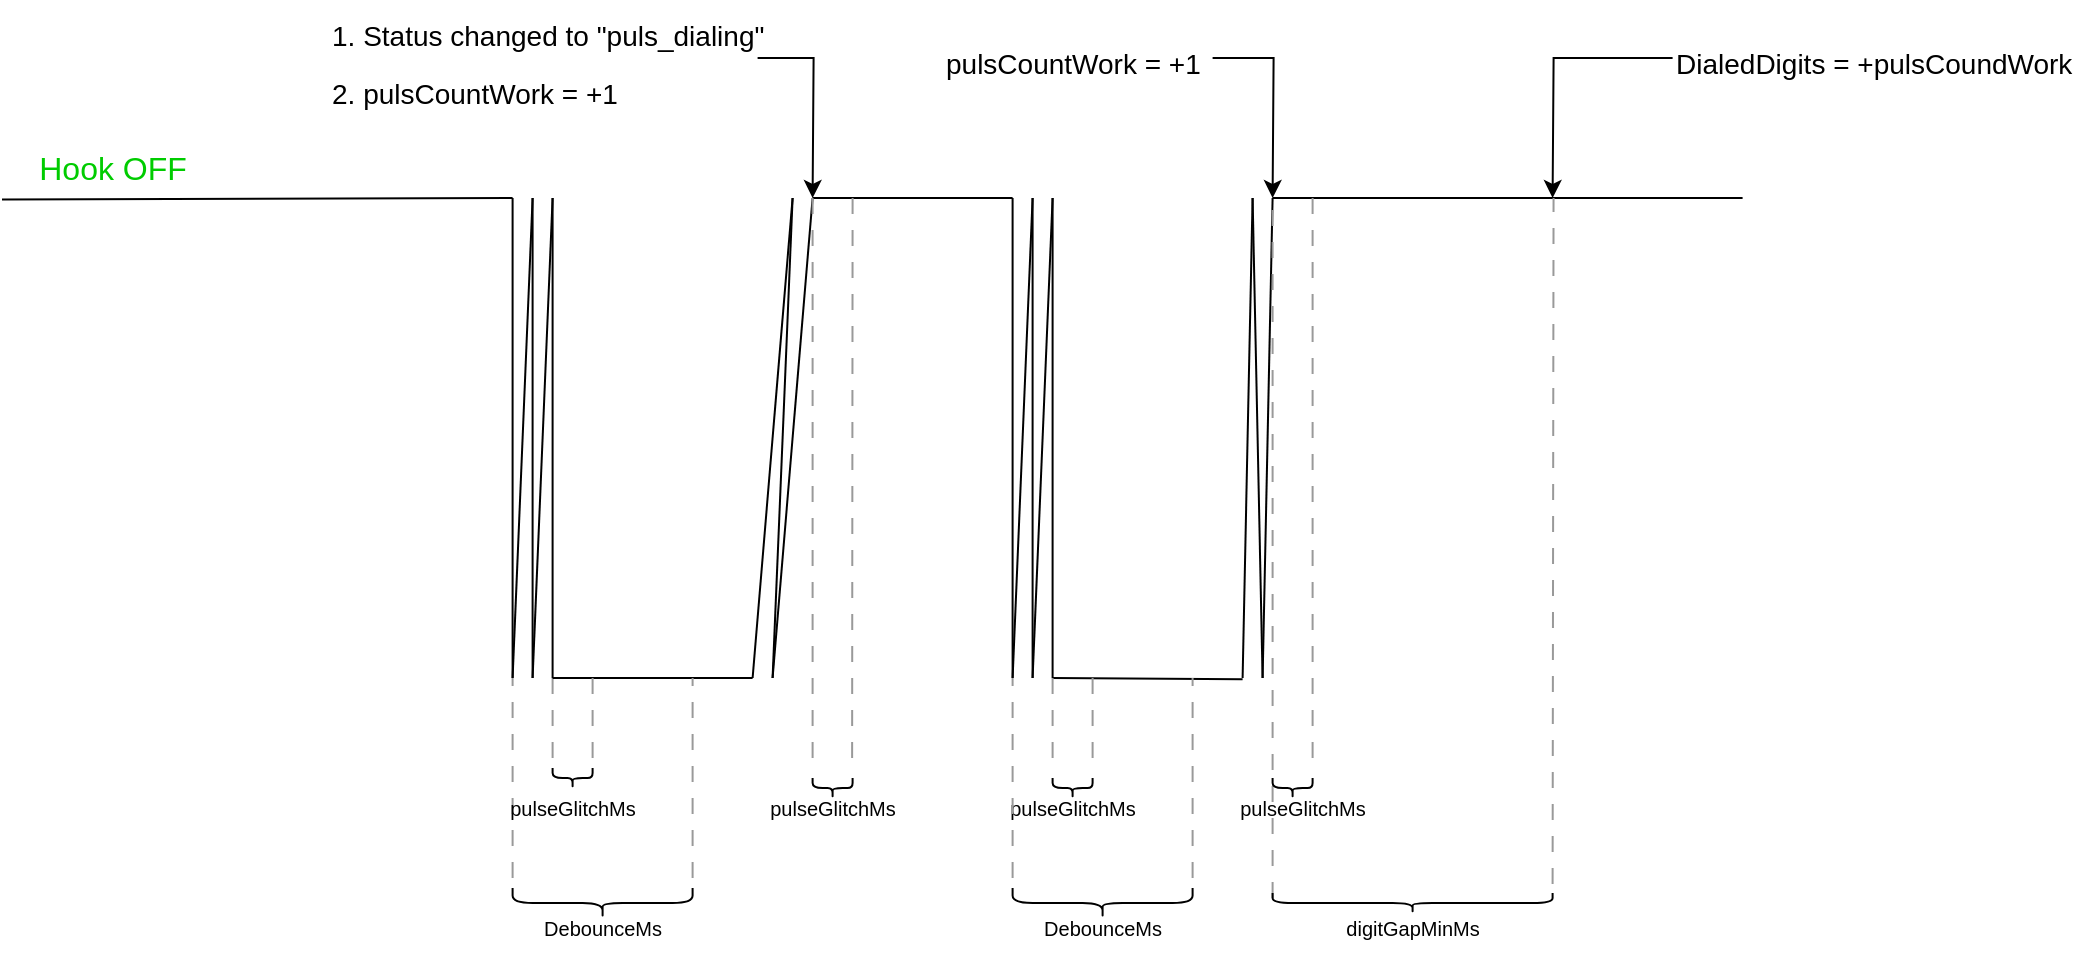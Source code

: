 <mxfile version="28.2.0">
  <diagram name="Page-1" id="yUf-vztI2cLMn1IxQAQ2">
    <mxGraphModel dx="1359" dy="756" grid="1" gridSize="10" guides="1" tooltips="1" connect="1" arrows="1" fold="1" page="1" pageScale="1" pageWidth="1169" pageHeight="827" math="0" shadow="0">
      <root>
        <mxCell id="0" />
        <mxCell id="1" parent="0" />
        <mxCell id="AHkwNyY9whoKdCYTfrnO-126" value="&lt;span style=&quot;font-size: 10px;&quot;&gt;digitGapMinMs&lt;/span&gt;" style="text;html=1;align=center;verticalAlign=middle;resizable=0;points=[];autosize=1;strokeColor=none;fillColor=none;" vertex="1" parent="1">
          <mxGeometry x="730.3" y="560" width="90" height="30" as="geometry" />
        </mxCell>
        <mxCell id="AHkwNyY9whoKdCYTfrnO-11" value="" style="endArrow=none;html=1;rounded=0;exitX=-0.053;exitY=0.357;exitDx=0;exitDy=0;exitPerimeter=0;" edge="1" parent="1">
          <mxGeometry width="50" height="50" relative="1" as="geometry">
            <mxPoint x="70.0" y="210.71" as="sourcePoint" />
            <mxPoint x="325.3" y="210" as="targetPoint" />
          </mxGeometry>
        </mxCell>
        <mxCell id="AHkwNyY9whoKdCYTfrnO-33" value="" style="endArrow=none;html=1;rounded=0;dashed=1;dashPattern=8 8;strokeColor=#999999;" edge="1" parent="1">
          <mxGeometry width="50" height="50" relative="1" as="geometry">
            <mxPoint x="325.3" y="550" as="sourcePoint" />
            <mxPoint x="325.3" y="450" as="targetPoint" />
          </mxGeometry>
        </mxCell>
        <mxCell id="AHkwNyY9whoKdCYTfrnO-34" value="" style="endArrow=none;html=1;rounded=0;dashed=1;dashPattern=8 8;strokeColor=#999999;" edge="1" parent="1">
          <mxGeometry width="50" height="50" relative="1" as="geometry">
            <mxPoint x="345.3" y="490" as="sourcePoint" />
            <mxPoint x="345.3" y="450" as="targetPoint" />
          </mxGeometry>
        </mxCell>
        <mxCell id="AHkwNyY9whoKdCYTfrnO-47" value="" style="shape=curlyBracket;whiteSpace=wrap;html=1;rounded=1;labelPosition=left;verticalLabelPosition=middle;align=right;verticalAlign=middle;rotation=-90;" vertex="1" parent="1">
          <mxGeometry x="350.3" y="490" width="10" height="20" as="geometry" />
        </mxCell>
        <mxCell id="AHkwNyY9whoKdCYTfrnO-48" value="&lt;span style=&quot;font-size: 10px;&quot;&gt;pulseGlitchMs&lt;/span&gt;" style="text;html=1;align=center;verticalAlign=middle;resizable=0;points=[];autosize=1;strokeColor=none;fillColor=none;" vertex="1" parent="1">
          <mxGeometry x="310.3" y="500" width="90" height="30" as="geometry" />
        </mxCell>
        <mxCell id="AHkwNyY9whoKdCYTfrnO-61" value="" style="group" vertex="1" connectable="0" parent="1">
          <mxGeometry x="330.3" y="210" width="20" height="240" as="geometry" />
        </mxCell>
        <mxCell id="AHkwNyY9whoKdCYTfrnO-57" value="" style="endArrow=none;html=1;rounded=0;" edge="1" parent="AHkwNyY9whoKdCYTfrnO-61">
          <mxGeometry width="50" height="50" relative="1" as="geometry">
            <mxPoint x="-5" y="240" as="sourcePoint" />
            <mxPoint x="5" as="targetPoint" />
          </mxGeometry>
        </mxCell>
        <mxCell id="AHkwNyY9whoKdCYTfrnO-58" value="" style="endArrow=none;html=1;rounded=0;" edge="1" parent="AHkwNyY9whoKdCYTfrnO-61">
          <mxGeometry width="50" height="50" relative="1" as="geometry">
            <mxPoint x="5" y="240" as="sourcePoint" />
            <mxPoint x="5" as="targetPoint" />
          </mxGeometry>
        </mxCell>
        <mxCell id="AHkwNyY9whoKdCYTfrnO-59" value="" style="endArrow=none;html=1;rounded=0;" edge="1" parent="AHkwNyY9whoKdCYTfrnO-61">
          <mxGeometry width="50" height="50" relative="1" as="geometry">
            <mxPoint x="5" y="240" as="sourcePoint" />
            <mxPoint x="15" as="targetPoint" />
          </mxGeometry>
        </mxCell>
        <mxCell id="AHkwNyY9whoKdCYTfrnO-60" value="" style="endArrow=none;html=1;rounded=0;" edge="1" parent="AHkwNyY9whoKdCYTfrnO-61">
          <mxGeometry width="50" height="50" relative="1" as="geometry">
            <mxPoint x="15" y="240" as="sourcePoint" />
            <mxPoint x="15" as="targetPoint" />
          </mxGeometry>
        </mxCell>
        <mxCell id="AHkwNyY9whoKdCYTfrnO-62" value="" style="endArrow=none;html=1;rounded=0;" edge="1" parent="AHkwNyY9whoKdCYTfrnO-61">
          <mxGeometry width="50" height="50" relative="1" as="geometry">
            <mxPoint x="-5" y="240" as="sourcePoint" />
            <mxPoint x="-5" as="targetPoint" />
          </mxGeometry>
        </mxCell>
        <mxCell id="AHkwNyY9whoKdCYTfrnO-63" value="" style="endArrow=none;html=1;rounded=0;" edge="1" parent="1">
          <mxGeometry width="50" height="50" relative="1" as="geometry">
            <mxPoint x="345.3" y="450" as="sourcePoint" />
            <mxPoint x="445.3" y="450" as="targetPoint" />
          </mxGeometry>
        </mxCell>
        <mxCell id="AHkwNyY9whoKdCYTfrnO-64" value="" style="group" vertex="1" connectable="0" parent="1">
          <mxGeometry x="450.3" y="210" width="20" height="240" as="geometry" />
        </mxCell>
        <mxCell id="AHkwNyY9whoKdCYTfrnO-65" value="" style="endArrow=none;html=1;rounded=0;" edge="1" parent="AHkwNyY9whoKdCYTfrnO-64">
          <mxGeometry width="50" height="50" relative="1" as="geometry">
            <mxPoint x="-5" y="240" as="sourcePoint" />
            <mxPoint x="15" as="targetPoint" />
          </mxGeometry>
        </mxCell>
        <mxCell id="AHkwNyY9whoKdCYTfrnO-66" value="" style="endArrow=none;html=1;rounded=0;" edge="1" parent="AHkwNyY9whoKdCYTfrnO-64">
          <mxGeometry width="50" height="50" relative="1" as="geometry">
            <mxPoint x="5" y="240" as="sourcePoint" />
            <mxPoint x="15" as="targetPoint" />
          </mxGeometry>
        </mxCell>
        <mxCell id="AHkwNyY9whoKdCYTfrnO-67" value="" style="endArrow=none;html=1;rounded=0;" edge="1" parent="AHkwNyY9whoKdCYTfrnO-64">
          <mxGeometry width="50" height="50" relative="1" as="geometry">
            <mxPoint x="5" y="240" as="sourcePoint" />
            <mxPoint x="25" as="targetPoint" />
          </mxGeometry>
        </mxCell>
        <mxCell id="AHkwNyY9whoKdCYTfrnO-73" value="" style="endArrow=none;html=1;rounded=0;" edge="1" parent="1">
          <mxGeometry width="50" height="50" relative="1" as="geometry">
            <mxPoint x="475.3" y="210" as="sourcePoint" />
            <mxPoint x="575.3" y="210" as="targetPoint" />
          </mxGeometry>
        </mxCell>
        <mxCell id="AHkwNyY9whoKdCYTfrnO-78" value="" style="group" vertex="1" connectable="0" parent="1">
          <mxGeometry x="570.3" y="210" width="20" height="240" as="geometry" />
        </mxCell>
        <mxCell id="AHkwNyY9whoKdCYTfrnO-79" value="" style="endArrow=none;html=1;rounded=0;" edge="1" parent="AHkwNyY9whoKdCYTfrnO-78">
          <mxGeometry width="50" height="50" relative="1" as="geometry">
            <mxPoint x="5" y="240" as="sourcePoint" />
            <mxPoint x="15" as="targetPoint" />
          </mxGeometry>
        </mxCell>
        <mxCell id="AHkwNyY9whoKdCYTfrnO-80" value="" style="endArrow=none;html=1;rounded=0;" edge="1" parent="AHkwNyY9whoKdCYTfrnO-78">
          <mxGeometry width="50" height="50" relative="1" as="geometry">
            <mxPoint x="15" y="240" as="sourcePoint" />
            <mxPoint x="15" as="targetPoint" />
          </mxGeometry>
        </mxCell>
        <mxCell id="AHkwNyY9whoKdCYTfrnO-81" value="" style="endArrow=none;html=1;rounded=0;" edge="1" parent="AHkwNyY9whoKdCYTfrnO-78">
          <mxGeometry width="50" height="50" relative="1" as="geometry">
            <mxPoint x="15" y="240" as="sourcePoint" />
            <mxPoint x="25" as="targetPoint" />
          </mxGeometry>
        </mxCell>
        <mxCell id="AHkwNyY9whoKdCYTfrnO-82" value="" style="endArrow=none;html=1;rounded=0;" edge="1" parent="AHkwNyY9whoKdCYTfrnO-78">
          <mxGeometry width="50" height="50" relative="1" as="geometry">
            <mxPoint x="25" y="240" as="sourcePoint" />
            <mxPoint x="25" as="targetPoint" />
          </mxGeometry>
        </mxCell>
        <mxCell id="AHkwNyY9whoKdCYTfrnO-83" value="" style="endArrow=none;html=1;rounded=0;" edge="1" parent="AHkwNyY9whoKdCYTfrnO-78">
          <mxGeometry width="50" height="50" relative="1" as="geometry">
            <mxPoint x="5" y="240" as="sourcePoint" />
            <mxPoint x="5" as="targetPoint" />
          </mxGeometry>
        </mxCell>
        <mxCell id="AHkwNyY9whoKdCYTfrnO-84" value="" style="endArrow=none;html=1;rounded=0;" edge="1" parent="1">
          <mxGeometry width="50" height="50" relative="1" as="geometry">
            <mxPoint x="595.3" y="450" as="sourcePoint" />
            <mxPoint x="690.3" y="450.63" as="targetPoint" />
          </mxGeometry>
        </mxCell>
        <mxCell id="AHkwNyY9whoKdCYTfrnO-89" value="" style="endArrow=none;html=1;rounded=0;" edge="1" parent="1">
          <mxGeometry width="50" height="50" relative="1" as="geometry">
            <mxPoint x="705.3" y="210" as="sourcePoint" />
            <mxPoint x="940.3" y="210" as="targetPoint" />
          </mxGeometry>
        </mxCell>
        <mxCell id="AHkwNyY9whoKdCYTfrnO-91" value="" style="shape=curlyBracket;whiteSpace=wrap;html=1;rounded=1;labelPosition=left;verticalLabelPosition=middle;align=right;verticalAlign=middle;rotation=-90;" vertex="1" parent="1">
          <mxGeometry x="362.8" y="517.5" width="15" height="90" as="geometry" />
        </mxCell>
        <mxCell id="AHkwNyY9whoKdCYTfrnO-92" value="&lt;span style=&quot;font-size: 10px;&quot;&gt;DebounceMs&lt;/span&gt;" style="text;html=1;align=center;verticalAlign=middle;resizable=0;points=[];autosize=1;strokeColor=none;fillColor=none;" vertex="1" parent="1">
          <mxGeometry x="330.3" y="560" width="80" height="30" as="geometry" />
        </mxCell>
        <mxCell id="AHkwNyY9whoKdCYTfrnO-93" value="" style="endArrow=none;html=1;rounded=0;dashed=1;dashPattern=8 8;strokeColor=#999999;" edge="1" parent="1">
          <mxGeometry width="50" height="50" relative="1" as="geometry">
            <mxPoint x="365.3" y="490" as="sourcePoint" />
            <mxPoint x="365.3" y="450" as="targetPoint" />
          </mxGeometry>
        </mxCell>
        <mxCell id="AHkwNyY9whoKdCYTfrnO-94" value="" style="endArrow=none;html=1;rounded=0;dashed=1;dashPattern=8 8;strokeColor=#999999;" edge="1" parent="1">
          <mxGeometry width="50" height="50" relative="1" as="geometry">
            <mxPoint x="415.3" y="550" as="sourcePoint" />
            <mxPoint x="415.3" y="450" as="targetPoint" />
          </mxGeometry>
        </mxCell>
        <mxCell id="AHkwNyY9whoKdCYTfrnO-95" value="" style="endArrow=none;html=1;rounded=0;dashed=1;dashPattern=8 8;strokeColor=#999999;" edge="1" parent="1">
          <mxGeometry width="50" height="50" relative="1" as="geometry">
            <mxPoint x="595.3" y="490" as="sourcePoint" />
            <mxPoint x="595.3" y="450" as="targetPoint" />
          </mxGeometry>
        </mxCell>
        <mxCell id="AHkwNyY9whoKdCYTfrnO-97" value="&lt;span style=&quot;font-size: 10px;&quot;&gt;pulseGlitchMs&lt;/span&gt;" style="text;html=1;align=center;verticalAlign=middle;resizable=0;points=[];autosize=1;strokeColor=none;fillColor=none;" vertex="1" parent="1">
          <mxGeometry x="560.3" y="500" width="90" height="30" as="geometry" />
        </mxCell>
        <mxCell id="AHkwNyY9whoKdCYTfrnO-98" value="" style="endArrow=none;html=1;rounded=0;dashed=1;dashPattern=8 8;strokeColor=#999999;" edge="1" parent="1">
          <mxGeometry width="50" height="50" relative="1" as="geometry">
            <mxPoint x="615.3" y="490" as="sourcePoint" />
            <mxPoint x="615.3" y="450" as="targetPoint" />
          </mxGeometry>
        </mxCell>
        <mxCell id="AHkwNyY9whoKdCYTfrnO-100" value="" style="endArrow=none;html=1;rounded=0;dashed=1;dashPattern=8 8;strokeColor=#999999;" edge="1" parent="1">
          <mxGeometry width="50" height="50" relative="1" as="geometry">
            <mxPoint x="475.3" y="490" as="sourcePoint" />
            <mxPoint x="475.3" y="210" as="targetPoint" />
          </mxGeometry>
        </mxCell>
        <mxCell id="AHkwNyY9whoKdCYTfrnO-102" value="&lt;span style=&quot;font-size: 10px;&quot;&gt;pulseGlitchMs&lt;/span&gt;" style="text;html=1;align=center;verticalAlign=middle;resizable=0;points=[];autosize=1;strokeColor=none;fillColor=none;" vertex="1" parent="1">
          <mxGeometry x="440.3" y="500" width="90" height="30" as="geometry" />
        </mxCell>
        <mxCell id="AHkwNyY9whoKdCYTfrnO-103" value="" style="endArrow=none;html=1;rounded=0;dashed=1;dashPattern=8 8;strokeColor=#999999;" edge="1" parent="1">
          <mxGeometry width="50" height="50" relative="1" as="geometry">
            <mxPoint x="495.06" y="490" as="sourcePoint" />
            <mxPoint x="495.3" y="210" as="targetPoint" />
          </mxGeometry>
        </mxCell>
        <mxCell id="AHkwNyY9whoKdCYTfrnO-105" value="" style="shape=curlyBracket;whiteSpace=wrap;html=1;rounded=1;labelPosition=left;verticalLabelPosition=middle;align=right;verticalAlign=middle;direction=north;" vertex="1" parent="1">
          <mxGeometry x="475.3" y="500" width="20" height="10" as="geometry" />
        </mxCell>
        <mxCell id="AHkwNyY9whoKdCYTfrnO-106" value="" style="shape=curlyBracket;whiteSpace=wrap;html=1;rounded=1;labelPosition=left;verticalLabelPosition=middle;align=right;verticalAlign=middle;direction=north;" vertex="1" parent="1">
          <mxGeometry x="595.3" y="500" width="20" height="10" as="geometry" />
        </mxCell>
        <mxCell id="AHkwNyY9whoKdCYTfrnO-116" value="" style="endArrow=none;html=1;rounded=0;dashed=1;dashPattern=8 8;strokeColor=#999999;" edge="1" parent="1">
          <mxGeometry width="50" height="50" relative="1" as="geometry">
            <mxPoint x="575.3" y="550" as="sourcePoint" />
            <mxPoint x="575.3" y="450" as="targetPoint" />
          </mxGeometry>
        </mxCell>
        <mxCell id="AHkwNyY9whoKdCYTfrnO-117" value="" style="shape=curlyBracket;whiteSpace=wrap;html=1;rounded=1;labelPosition=left;verticalLabelPosition=middle;align=right;verticalAlign=middle;rotation=-90;" vertex="1" parent="1">
          <mxGeometry x="612.8" y="517.5" width="15" height="90" as="geometry" />
        </mxCell>
        <mxCell id="AHkwNyY9whoKdCYTfrnO-118" value="&lt;span style=&quot;font-size: 10px;&quot;&gt;DebounceMs&lt;/span&gt;" style="text;html=1;align=center;verticalAlign=middle;resizable=0;points=[];autosize=1;strokeColor=none;fillColor=none;" vertex="1" parent="1">
          <mxGeometry x="580.3" y="560" width="80" height="30" as="geometry" />
        </mxCell>
        <mxCell id="AHkwNyY9whoKdCYTfrnO-119" value="" style="endArrow=none;html=1;rounded=0;dashed=1;dashPattern=8 8;strokeColor=#999999;" edge="1" parent="1">
          <mxGeometry width="50" height="50" relative="1" as="geometry">
            <mxPoint x="665.3" y="550" as="sourcePoint" />
            <mxPoint x="665.3" y="450" as="targetPoint" />
          </mxGeometry>
        </mxCell>
        <mxCell id="AHkwNyY9whoKdCYTfrnO-86" value="" style="endArrow=none;html=1;rounded=0;" edge="1" parent="1">
          <mxGeometry width="50" height="50" relative="1" as="geometry">
            <mxPoint x="690.3" y="450" as="sourcePoint" />
            <mxPoint x="695.3" y="210" as="targetPoint" />
          </mxGeometry>
        </mxCell>
        <mxCell id="AHkwNyY9whoKdCYTfrnO-87" value="" style="endArrow=none;html=1;rounded=0;" edge="1" parent="1">
          <mxGeometry width="50" height="50" relative="1" as="geometry">
            <mxPoint x="700.3" y="450" as="sourcePoint" />
            <mxPoint x="695.3" y="210" as="targetPoint" />
          </mxGeometry>
        </mxCell>
        <mxCell id="AHkwNyY9whoKdCYTfrnO-88" value="" style="endArrow=none;html=1;rounded=0;" edge="1" parent="1">
          <mxGeometry width="50" height="50" relative="1" as="geometry">
            <mxPoint x="700.3" y="450" as="sourcePoint" />
            <mxPoint x="705.3" y="210" as="targetPoint" />
          </mxGeometry>
        </mxCell>
        <mxCell id="AHkwNyY9whoKdCYTfrnO-107" value="" style="endArrow=none;html=1;rounded=0;dashed=1;dashPattern=8 8;strokeColor=#999999;" edge="1" parent="1">
          <mxGeometry width="50" height="50" relative="1" as="geometry">
            <mxPoint x="705.3" y="560" as="sourcePoint" />
            <mxPoint x="705.3" y="210" as="targetPoint" />
          </mxGeometry>
        </mxCell>
        <mxCell id="AHkwNyY9whoKdCYTfrnO-108" value="&lt;span style=&quot;font-size: 10px;&quot;&gt;pulseGlitchMs&lt;/span&gt;" style="text;html=1;align=center;verticalAlign=middle;resizable=0;points=[];autosize=1;strokeColor=none;fillColor=none;" vertex="1" parent="1">
          <mxGeometry x="675.3" y="500" width="90" height="30" as="geometry" />
        </mxCell>
        <mxCell id="AHkwNyY9whoKdCYTfrnO-109" value="" style="endArrow=none;html=1;rounded=0;dashed=1;dashPattern=8 8;strokeColor=#999999;" edge="1" parent="1">
          <mxGeometry width="50" height="50" relative="1" as="geometry">
            <mxPoint x="725.3" y="490" as="sourcePoint" />
            <mxPoint x="725.3" y="210" as="targetPoint" />
          </mxGeometry>
        </mxCell>
        <mxCell id="AHkwNyY9whoKdCYTfrnO-123" value="" style="shape=curlyBracket;whiteSpace=wrap;html=1;rounded=1;labelPosition=left;verticalLabelPosition=middle;align=right;verticalAlign=middle;direction=north;" vertex="1" parent="1">
          <mxGeometry x="705.3" y="500" width="20" height="10" as="geometry" />
        </mxCell>
        <mxCell id="AHkwNyY9whoKdCYTfrnO-125" value="" style="shape=curlyBracket;whiteSpace=wrap;html=1;rounded=1;labelPosition=left;verticalLabelPosition=middle;align=right;verticalAlign=middle;direction=north;" vertex="1" parent="1">
          <mxGeometry x="705.3" y="557.5" width="140" height="10" as="geometry" />
        </mxCell>
        <mxCell id="AHkwNyY9whoKdCYTfrnO-127" value="" style="endArrow=none;html=1;rounded=0;dashed=1;dashPattern=8 8;strokeColor=#999999;" edge="1" parent="1">
          <mxGeometry width="50" height="50" relative="1" as="geometry">
            <mxPoint x="845.3" y="553" as="sourcePoint" />
            <mxPoint x="845.78" y="210" as="targetPoint" />
          </mxGeometry>
        </mxCell>
        <mxCell id="AHkwNyY9whoKdCYTfrnO-131" style="edgeStyle=orthogonalEdgeStyle;rounded=0;orthogonalLoop=1;jettySize=auto;html=1;exitX=1;exitY=0.5;exitDx=0;exitDy=0;" edge="1" parent="1" source="AHkwNyY9whoKdCYTfrnO-128">
          <mxGeometry relative="1" as="geometry">
            <mxPoint x="475.3" y="210" as="targetPoint" />
          </mxGeometry>
        </mxCell>
        <mxCell id="AHkwNyY9whoKdCYTfrnO-128" value="&lt;font style=&quot;font-weight: normal; font-size: 14px;&quot;&gt;1. Status changed to &quot;puls_dialing&quot;&lt;/font&gt;&lt;div&gt;&lt;font style=&quot;font-weight: normal; font-size: 14px;&quot;&gt;2. pulsCountWork = +1&lt;/font&gt;&lt;/div&gt;" style="text;strokeColor=none;fillColor=none;html=1;fontSize=24;fontStyle=1;verticalAlign=middle;align=left;" vertex="1" parent="1">
          <mxGeometry x="232.8" y="120" width="215" height="40" as="geometry" />
        </mxCell>
        <mxCell id="AHkwNyY9whoKdCYTfrnO-129" value="&lt;font style=&quot;font-size: 16px; color: rgb(0, 204, 0);&quot;&gt;Hook OFF&lt;/font&gt;" style="text;html=1;align=center;verticalAlign=middle;resizable=0;points=[];autosize=1;strokeColor=none;fillColor=none;" vertex="1" parent="1">
          <mxGeometry x="75.3" y="180" width="100" height="30" as="geometry" />
        </mxCell>
        <mxCell id="AHkwNyY9whoKdCYTfrnO-133" style="edgeStyle=orthogonalEdgeStyle;rounded=0;orthogonalLoop=1;jettySize=auto;html=1;exitX=1;exitY=0.5;exitDx=0;exitDy=0;" edge="1" parent="1" source="AHkwNyY9whoKdCYTfrnO-132">
          <mxGeometry relative="1" as="geometry">
            <mxPoint x="705.3" y="210" as="targetPoint" />
          </mxGeometry>
        </mxCell>
        <mxCell id="AHkwNyY9whoKdCYTfrnO-132" value="&lt;div&gt;&lt;font style=&quot;font-weight: normal; font-size: 14px;&quot;&gt;pulsCountWork = +1&lt;/font&gt;&lt;/div&gt;" style="text;strokeColor=none;fillColor=none;html=1;fontSize=24;fontStyle=1;verticalAlign=middle;align=left;" vertex="1" parent="1">
          <mxGeometry x="540.3" y="120" width="135" height="40" as="geometry" />
        </mxCell>
        <mxCell id="AHkwNyY9whoKdCYTfrnO-137" style="edgeStyle=orthogonalEdgeStyle;rounded=0;orthogonalLoop=1;jettySize=auto;html=1;" edge="1" parent="1" source="AHkwNyY9whoKdCYTfrnO-136">
          <mxGeometry relative="1" as="geometry">
            <mxPoint x="845.3" y="210" as="targetPoint" />
          </mxGeometry>
        </mxCell>
        <mxCell id="AHkwNyY9whoKdCYTfrnO-136" value="&lt;div&gt;&lt;font style=&quot;font-weight: normal; font-size: 14px;&quot;&gt;DialedDigits = +pulsCoundWork&lt;/font&gt;&lt;/div&gt;" style="text;strokeColor=none;fillColor=none;html=1;fontSize=24;fontStyle=1;verticalAlign=middle;align=left;" vertex="1" parent="1">
          <mxGeometry x="905.3" y="120" width="115" height="40" as="geometry" />
        </mxCell>
      </root>
    </mxGraphModel>
  </diagram>
</mxfile>
